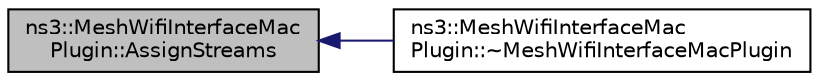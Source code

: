digraph "ns3::MeshWifiInterfaceMacPlugin::AssignStreams"
{
  edge [fontname="Helvetica",fontsize="10",labelfontname="Helvetica",labelfontsize="10"];
  node [fontname="Helvetica",fontsize="10",shape=record];
  rankdir="LR";
  Node1 [label="ns3::MeshWifiInterfaceMac\lPlugin::AssignStreams",height=0.2,width=0.4,color="black", fillcolor="grey75", style="filled", fontcolor="black"];
  Node1 -> Node2 [dir="back",color="midnightblue",fontsize="10",style="solid"];
  Node2 [label="ns3::MeshWifiInterfaceMac\lPlugin::~MeshWifiInterfaceMacPlugin",height=0.2,width=0.4,color="black", fillcolor="white", style="filled",URL="$d4/d6e/classns3_1_1MeshWifiInterfaceMacPlugin.html#a6f1add3c0fb56b2ebaebcf35c367db19",tooltip="This is for subclasses. "];
}
